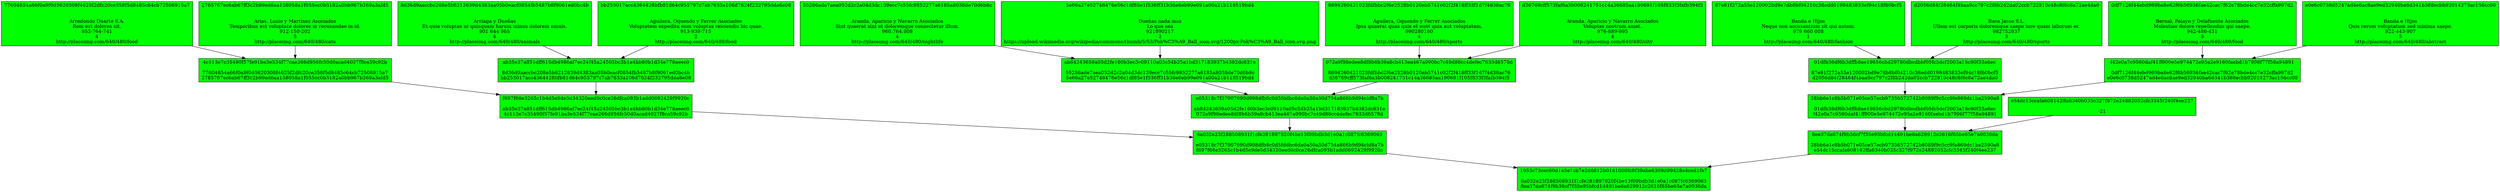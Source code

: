 digraph G{
graph [compound=true, labelloc="b"];
Nodo0[shape=record,fillcolor=green,style=filled,label="55286ade7aea052d2c2a04d3dc139ecc7c55fc9852277a6185a8038de70d6b8c&#92;n&#92;n&#92;nAranda, Aparicio y Navarro Asociados&#92;nSint quaerat sint et doloremque consectetur illum.&#92;n960.764.908&#92;n4&#92;nhttp://placeimg.com/640/480/nightlife"];Nodo1[shape=record,fillcolor=green,style=filled,label="5e66a27e52748476e56c1df85e1f536ff31b36e6eb99e091a00a21b118519bd4&#92;n&#92;n&#92;nDueñas nada mas&#92;nLo que sea&#92;n921890217&#92;n2&#92;nhttps://upload.wikimedia.org/wikipedia/commons/thumb/5/53/Pok%C3%A9_Ball_icon.svg/1200px-Pok%C3%A9_Ball_icon.svg.png"];Nodo2[shape=record,fillcolor=green,style=filled,label="8694260421023fdfbbc2f6e2528b0120eb5741c02f2f418ff33f1d7f4d38ac76&#92;n&#92;n&#92;nAguilera, Oquendo y Ferrer Asociados&#92;nIpsa quaerat quas quis et sunt quia aut voluptatem.&#92;n990280160&#92;n4&#92;nhttp://placeimg.com/640/480/sports"];Nodo3[shape=record,fillcolor=green,style=filled,label="d36769cff573faf6a3b008241751c14a36685aa190691f105f833f3fafb394f5&#92;n&#92;n&#92;nAranda, Aparicio y Navarro Asociados&#92;nVoluptas nostrum amet.&#92;n976-889-995&#92;n4&#92;nhttp://placeimg.com/640/480/city"];Nodo4[shape=record,fillcolor=green,style=filled,label="8d36d9aaccbc208e5b6212639d4383aa05b0eacf0854fb5487b8f9061ed0bc4b&#92;n&#92;n&#92;nArriaga y Dueñas&#92;nEt quia voluptas ut quisquam harum minus dolorem omnis.&#92;n901 644 965&#92;n4&#92;nhttp://placeimg.com/640/480/animals"];Nodo5[shape=record,fillcolor=green,style=filled,label="bb253017acc4364428bfb81d64c955797c7ab7633a106d7624f232795dda6e08&#92;n&#92;n&#92;nAguilera, Oquendo y Ferrer Asociados&#92;nVoluptatem expedita eum voluptas reiciendis hic quae.&#92;n913-939-715&#92;n2&#92;nhttp://placeimg.com/640/480/food"];Nodo6[shape=record,fillcolor=green,style=filled,label="77604854a66f0a9f0d5620308f4625f2dfc20ce358f5d8485c64cb72506915a7&#92;n&#92;n&#92;nArredondo Duarte S.A.&#92;nRem est dolores sit.&#92;n953-764-741&#92;n4&#92;nhttp://placeimg.com/640/480/food"];Nodo7[shape=record,fillcolor=green,style=filled,label="2785767ec6ab67ff3c2b99ed6aa158058a1f055ec0b5182a0bb967b269a3afd5&#92;n&#92;n&#92;nArias, Lucio y Martínez Asociados&#92;nTemporibus est voluptate dolores in recusandae in id.&#92;n912-150-202&#92;n5&#92;nhttp://placeimg.com/640/480/cats"];Nodo8[shape=record,fillcolor=green,style=filled,label="87e81f272a55e120002bd9e7db8bf04210c38edd0198483833ef94c18f60bcf5&#92;n&#92;n&#92;nBanda e Hijos&#92;nNeque non accusantium sit qui autem.&#92;n979 660 008&#92;n1&#92;nhttp://placeimg.com/640/480/fashion"];Nodo9[shape=record,fillcolor=green,style=filled,label="d2056d84f28464f4baa9cc797c2f8b242da02ccb722810c48c8f6c8a72ae4da0&#92;n&#92;n&#92;nBaca Jasso S.L.&#92;nUllam est corporis doloremque saepe iure quam laborum et.&#92;n982752937&#92;n3&#92;nhttp://placeimg.com/640/480/sports"];Nodo10[shape=record,fillcolor=green,style=filled,label="0df7126f44ebd969ba8e62f6b56936fae42cac7f62e78bde4cc7e32cffa997d2&#92;n&#92;n&#92;nBernal, Pelayo y Delafuente Asociados&#92;nMolestiae dolore repellendus qui saepe.&#92;n942-486-431&#92;n3&#92;nhttp://placeimg.com/640/480/food"];Nodo11[shape=record,fillcolor=green,style=filled,label="e0e6c0738d5247ad4e6ac8ae9ed32940ba6d341b388ecbb92014273ac156cc00&#92;n&#92;n&#92;nBanda e Hijos&#92;nQuis rerum voluptatum sed minima saepe.&#92;n922-443-907&#92;n5&#92;nhttp://placeimg.com/640/480/abstract"];Nodo12[shape=record,fillcolor=green,style=filled,label="ab84243659a05d2fe160b3ec3c09110a05c54b25a1bd317183937b4382dc831e&#92;n&#92;n55286ade7aea052d2c2a04d3dc139ecc7c55fc9852277a6185a8038de70d6b8c&#92;n5e66a27e52748476e56c1df85e1f536ff31b36e6eb99e091a00a21b118519bd4"];Nodo0 -> Nodo12;Nodo1 -> Nodo12;Nodo13[shape=record,fillcolor=green,style=filled,label="072a9f98edee8df8b6b39a8cb413ea467a990bc7c49d88cc4defec7633d6578d&#92;n&#92;n8694260421023fdfbbc2f6e2528b0120eb5741c02f2f418ff33f1d7f4d38ac76&#92;nd36769cff573faf6a3b008241751c14a36685aa190691f105f833f3fafb394f5"];Nodo2 -> Nodo13;Nodo3 -> Nodo13;Nodo14[shape=record,fillcolor=green,style=filled,label="ab35e37a851dff615db4986af7ec24f45a24505bc3b1a4bb80b1d34e778aeec0&#92;n&#92;n8d36d9aaccbc208e5b6212639d4383aa05b0eacf0854fb5487b8f9061ed0bc4b&#92;nbb253017acc4364428bfb81d64c955797c7ab7633a106d7624f232795dda6e08"];Nodo4 -> Nodo14;Nodo5 -> Nodo14;Nodo15[shape=record,fillcolor=green,style=filled,label="4c113e7c35490f57fe91ba3e534f77cae266d956fc50d0acad4027f8ca59c92b&#92;n&#92;n77604854a66f0a9f0d5620308f4625f2dfc20ce358f5d8485c64cb72506915a7&#92;n2785767ec6ab67ff3c2b99ed6aa158058a1f055ec0b5182a0bb967b269a3afd5"];Nodo6 -> Nodo15;Nodo7 -> Nodo15;Nodo16[shape=record,fillcolor=green,style=filled,label="01dfb38df6b3dffb8ae19856cbd29780dbcdbbf05fc5dcf2003a18c90f33a6ec&#92;n&#92;n87e81f272a55e120002bd9e7db8bf04210c38edd0198483833ef94c18f60bcf5&#92;nd2056d84f28464f4baa9cc797c2f8b242da02ccb722810c48c8f6c8a72ae4da0"];Nodo8 -> Nodo16;Nodo9 -> Nodo16;Nodo17[shape=record,fillcolor=green,style=filled,label="f42e0a7c9560daf41ff900e5e974472e95a2e9160faebd1b7996f77f58a94891&#92;n&#92;n0df7126f44ebd969ba8e62f6b56936fae42cac7f62e78bde4cc7e32cffa997d2&#92;ne0e6c0738d5247ad4e6ac8ae9ed32940ba6d341b388ecbb92014273ac156cc00"];Nodo10 -> Nodo17;Nodo11 -> Nodo17;Nodo18[shape=record,fillcolor=green,style=filled,label="e05318c7f37007690d998dfb8c0d5fddbc6da0a50a50d754a866b9d94cbf8a7b&#92;n&#92;nab84243659a05d2fe160b3ec3c09110a05c54b25a1bd317183937b4382dc831e&#92;n072a9f98edee8df8b6b39a8cb413ea467a990bc7c49d88cc4defec7633d6578d"];Nodo12 -> Nodo18;Nodo13 -> Nodo18;Nodo19[shape=record,fillcolor=green,style=filled,label="f697f66e3265c1b4d5e9de5d34320eed0c0ce26dfca093b1add0692429f9920c&#92;n&#92;nab35e37a851dff615db4986af7ec24f45a24505bc3b1a4bb80b1d34e778aeec0&#92;n4c113e7c35490f57fe91ba3e534f77cae266d956fc50d0acad4027f8ca59c92b"];Nodo14 -> Nodo19;Nodo15 -> Nodo19;Nodo20[shape=record,fillcolor=green,style=filled,label="28bb6e1c8b5b071e05ce57ecb97356572742b8089f9c5cc9fe869dc1ba2590a8&#92;n&#92;n01dfb38df6b3dffb8ae19856cbd29780dbcdbbf05fc5dcf2003a18c90f33a6ec&#92;nf42e0a7c9560daf41ff900e5e974472e95a2e9160faebd1b7996f77f58a94891"];Nodo16 -> Nodo20;Nodo17 -> Nodo20;Nodo21[shape=record,fillcolor=green,style=filled,label="e54dc15ccafa608142ffa6340b035c327f972e24882052cfc3345f240f4ee237&#92;n&#92;n-21"];Nodo22[shape=record,fillcolor=green,style=filled,label="6a032e23f288508931f1cfe281897820f4be13f09bdb3d1e0a1c087fc6369063&#92;n&#92;ne05318c7f37007690d998dfb8c0d5fddbc6da0a50a50d754a866b9d94cbf8a7b&#92;nf697f66e3265c1b4d5e9de5d34320eed0c0ce26dfca093b1add0692429f9920c"];Nodo18 -> Nodo22;Nodo19 -> Nodo22;Nodo23[shape=record,fillcolor=green,style=filled,label="8ee37da674f9b36cf7f35e95bfcd14491be8a629912c2616f65be65e7a0036da&#92;n&#92;n28bb6e1c8b5b071e05ce57ecb97356572742b8089f9c5cc9fe869dc1ba2590a8&#92;ne54dc15ccafa608142ffa6340b035c327f972e24882052cfc3345f240f4ee237"];Nodo20 -> Nodo23;Nodo21 -> Nodo23;Nodo24[shape=record,fillcolor=green,style=filled,label="1953c73cec60d1a5e1cb7e2d6812b0141000fc8f39aba6309d99428a4ced1fa7&#92;n&#92;n6a032e23f288508931f1cfe281897820f4be13f09bdb3d1e0a1c087fc6369063&#92;n8ee37da674f9b36cf7f35e95bfcd14491be8a629912c2616f65be65e7a0036da"];Nodo22 -> Nodo24;Nodo23 -> Nodo24;}